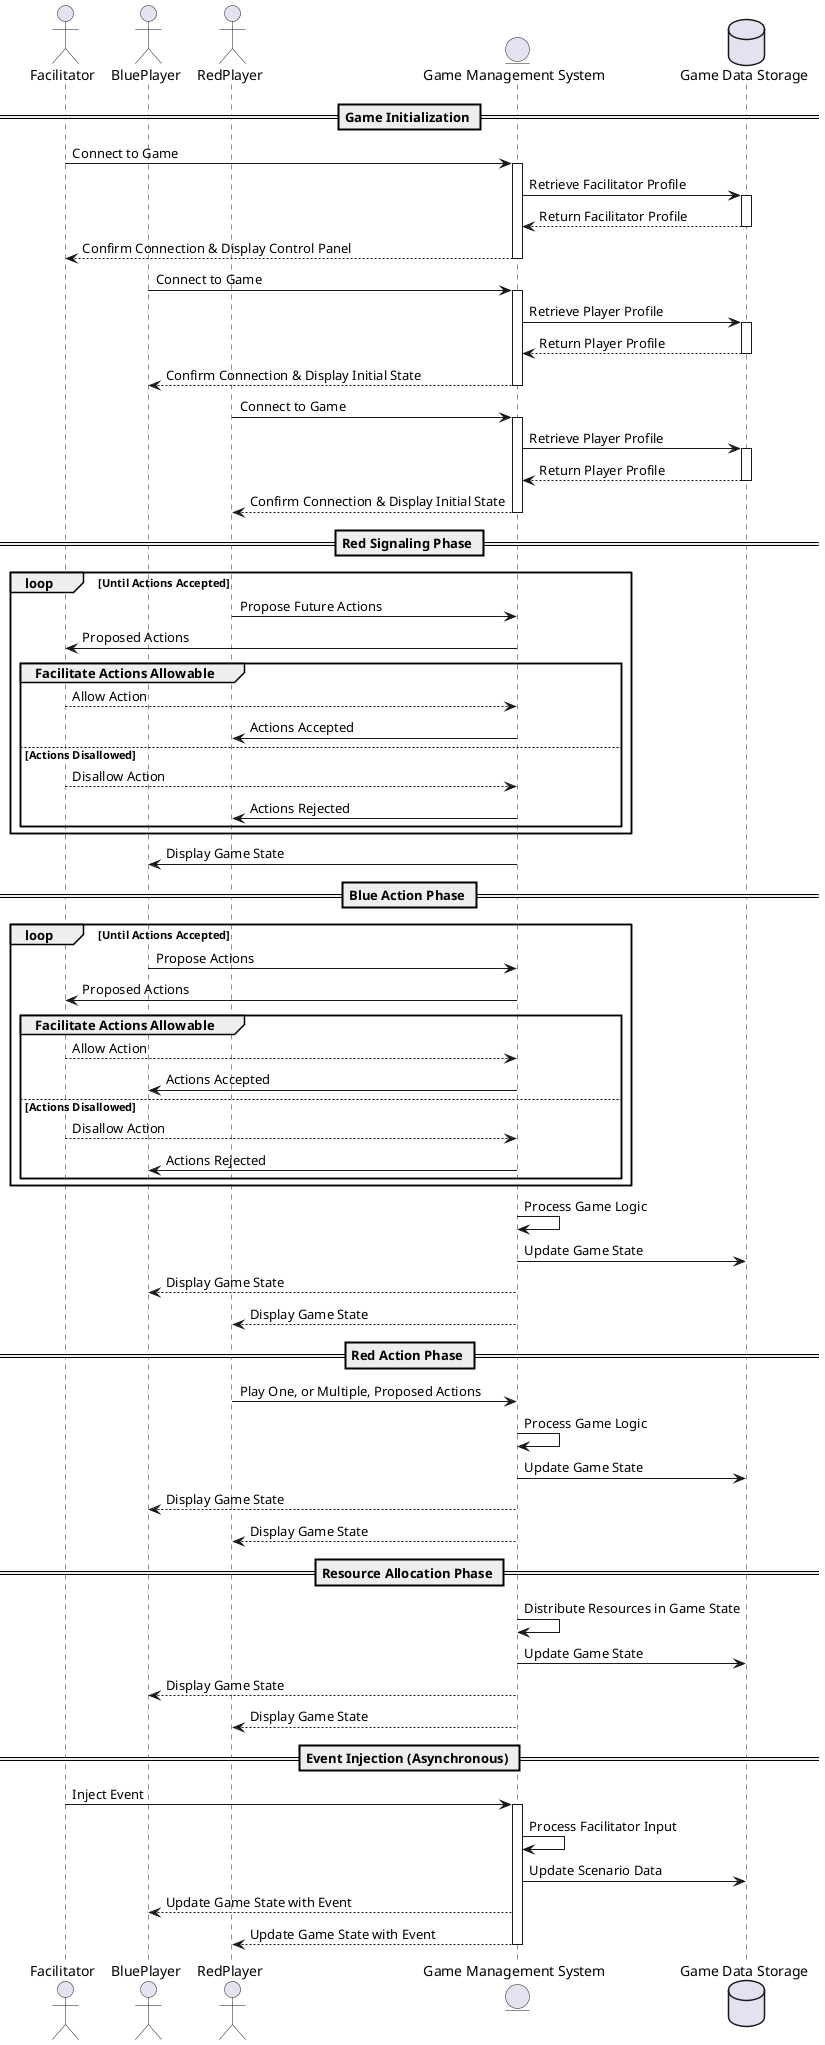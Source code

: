 @startuml process view

actor Facilitator
actor BluePlayer
actor RedPlayer
entity "Game Management System" as GMS
database "Game Data Storage" as GDS

== Game Initialization ==

Facilitator -> GMS : Connect to Game
activate GMS
GMS -> GDS : Retrieve Facilitator Profile
activate GDS
GDS --> GMS : Return Facilitator Profile
deactivate GDS
GMS --> Facilitator : Confirm Connection & Display Control Panel
deactivate GMS

BluePlayer -> GMS : Connect to Game
activate GMS
GMS -> GDS : Retrieve Player Profile
activate GDS
GDS --> GMS : Return Player Profile
deactivate GDS
GMS --> BluePlayer : Confirm Connection & Display Initial State
deactivate GMS

RedPlayer -> GMS : Connect to Game
activate GMS
GMS -> GDS : Retrieve Player Profile
activate GDS
GDS --> GMS : Return Player Profile
deactivate GDS
GMS --> RedPlayer : Confirm Connection & Display Initial State
deactivate GMS

== Red Signaling Phase ==

loop Until Actions Accepted
    RedPlayer -> GMS : Propose Future Actions
    GMS -> Facilitator : Proposed Actions
    group Facilitate Actions Allowable
        Facilitator --> GMS : Allow Action
        GMS -> RedPlayer : Actions Accepted
    else Actions Disallowed
        Facilitator --> GMS : Disallow Action
        GMS -> RedPlayer : Actions Rejected
    end
end

GMS -> BluePlayer : Display Game State

== Blue Action Phase ==

loop Until Actions Accepted
    BluePlayer -> GMS : Propose Actions
    GMS -> Facilitator : Proposed Actions
    group Facilitate Actions Allowable
        Facilitator --> GMS : Allow Action
        GMS -> BluePlayer : Actions Accepted
    else Actions Disallowed
        Facilitator --> GMS : Disallow Action
        GMS -> BluePlayer : Actions Rejected
    end
end

GMS -> GMS : Process Game Logic
GMS -> GDS : Update Game State
GMS --> BluePlayer : Display Game State
GMS --> RedPlayer : Display Game State

== Red Action Phase ==

RedPlayer -> GMS : Play One, or Multiple, Proposed Actions
GMS -> GMS : Process Game Logic
GMS -> GDS : Update Game State
GMS --> BluePlayer : Display Game State
GMS --> RedPlayer : Display Game State

== Resource Allocation Phase ==

GMS -> GMS : Distribute Resources in Game State
GMS -> GDS : Update Game State
GMS --> BluePlayer : Display Game State
GMS --> RedPlayer : Display Game State

== Event Injection (Asynchronous) ==

Facilitator -> GMS : Inject Event
activate GMS
GMS -> GMS : Process Facilitator Input
GMS -> GDS : Update Scenario Data
GMS --> BluePlayer : Update Game State with Event
GMS --> RedPlayer : Update Game State with Event
deactivate GMS

@enduml